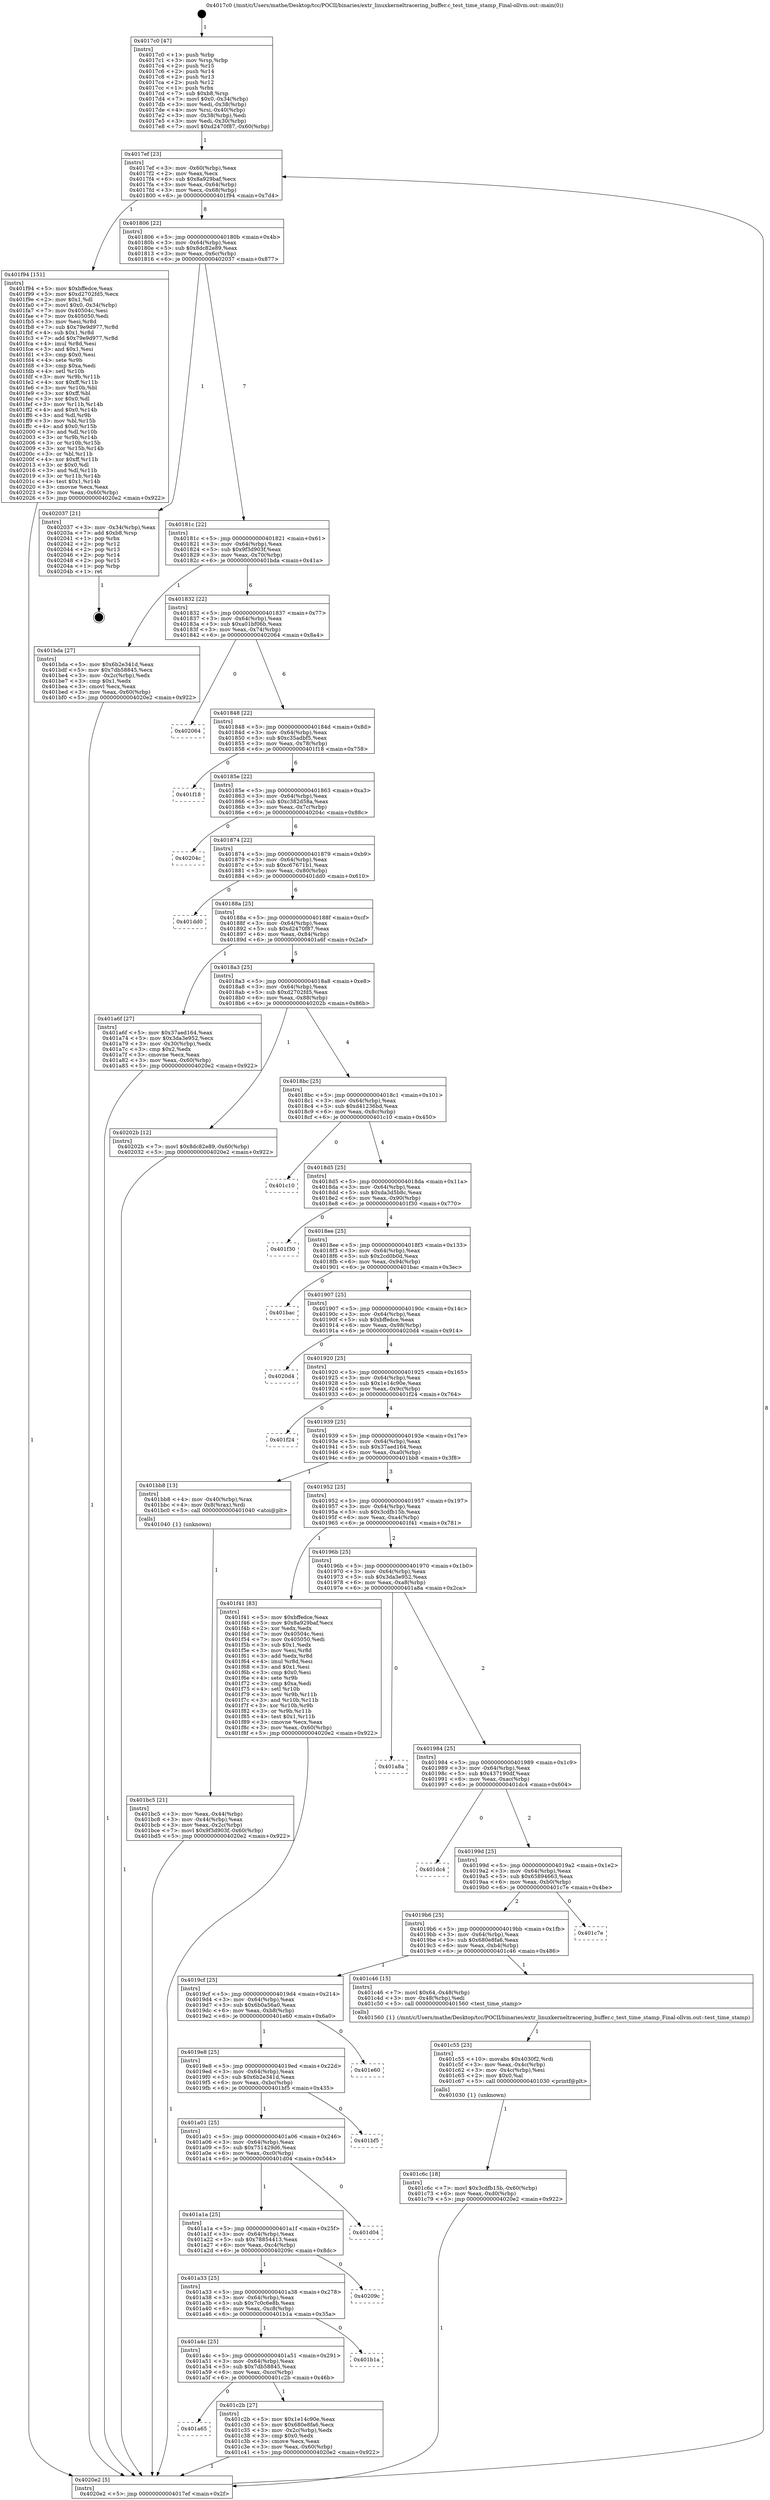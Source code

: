 digraph "0x4017c0" {
  label = "0x4017c0 (/mnt/c/Users/mathe/Desktop/tcc/POCII/binaries/extr_linuxkerneltracering_buffer.c_test_time_stamp_Final-ollvm.out::main(0))"
  labelloc = "t"
  node[shape=record]

  Entry [label="",width=0.3,height=0.3,shape=circle,fillcolor=black,style=filled]
  "0x4017ef" [label="{
     0x4017ef [23]\l
     | [instrs]\l
     &nbsp;&nbsp;0x4017ef \<+3\>: mov -0x60(%rbp),%eax\l
     &nbsp;&nbsp;0x4017f2 \<+2\>: mov %eax,%ecx\l
     &nbsp;&nbsp;0x4017f4 \<+6\>: sub $0x8a929baf,%ecx\l
     &nbsp;&nbsp;0x4017fa \<+3\>: mov %eax,-0x64(%rbp)\l
     &nbsp;&nbsp;0x4017fd \<+3\>: mov %ecx,-0x68(%rbp)\l
     &nbsp;&nbsp;0x401800 \<+6\>: je 0000000000401f94 \<main+0x7d4\>\l
  }"]
  "0x401f94" [label="{
     0x401f94 [151]\l
     | [instrs]\l
     &nbsp;&nbsp;0x401f94 \<+5\>: mov $0xbffedce,%eax\l
     &nbsp;&nbsp;0x401f99 \<+5\>: mov $0xd2702fd5,%ecx\l
     &nbsp;&nbsp;0x401f9e \<+2\>: mov $0x1,%dl\l
     &nbsp;&nbsp;0x401fa0 \<+7\>: movl $0x0,-0x34(%rbp)\l
     &nbsp;&nbsp;0x401fa7 \<+7\>: mov 0x40504c,%esi\l
     &nbsp;&nbsp;0x401fae \<+7\>: mov 0x405050,%edi\l
     &nbsp;&nbsp;0x401fb5 \<+3\>: mov %esi,%r8d\l
     &nbsp;&nbsp;0x401fb8 \<+7\>: sub $0x79e9d977,%r8d\l
     &nbsp;&nbsp;0x401fbf \<+4\>: sub $0x1,%r8d\l
     &nbsp;&nbsp;0x401fc3 \<+7\>: add $0x79e9d977,%r8d\l
     &nbsp;&nbsp;0x401fca \<+4\>: imul %r8d,%esi\l
     &nbsp;&nbsp;0x401fce \<+3\>: and $0x1,%esi\l
     &nbsp;&nbsp;0x401fd1 \<+3\>: cmp $0x0,%esi\l
     &nbsp;&nbsp;0x401fd4 \<+4\>: sete %r9b\l
     &nbsp;&nbsp;0x401fd8 \<+3\>: cmp $0xa,%edi\l
     &nbsp;&nbsp;0x401fdb \<+4\>: setl %r10b\l
     &nbsp;&nbsp;0x401fdf \<+3\>: mov %r9b,%r11b\l
     &nbsp;&nbsp;0x401fe2 \<+4\>: xor $0xff,%r11b\l
     &nbsp;&nbsp;0x401fe6 \<+3\>: mov %r10b,%bl\l
     &nbsp;&nbsp;0x401fe9 \<+3\>: xor $0xff,%bl\l
     &nbsp;&nbsp;0x401fec \<+3\>: xor $0x0,%dl\l
     &nbsp;&nbsp;0x401fef \<+3\>: mov %r11b,%r14b\l
     &nbsp;&nbsp;0x401ff2 \<+4\>: and $0x0,%r14b\l
     &nbsp;&nbsp;0x401ff6 \<+3\>: and %dl,%r9b\l
     &nbsp;&nbsp;0x401ff9 \<+3\>: mov %bl,%r15b\l
     &nbsp;&nbsp;0x401ffc \<+4\>: and $0x0,%r15b\l
     &nbsp;&nbsp;0x402000 \<+3\>: and %dl,%r10b\l
     &nbsp;&nbsp;0x402003 \<+3\>: or %r9b,%r14b\l
     &nbsp;&nbsp;0x402006 \<+3\>: or %r10b,%r15b\l
     &nbsp;&nbsp;0x402009 \<+3\>: xor %r15b,%r14b\l
     &nbsp;&nbsp;0x40200c \<+3\>: or %bl,%r11b\l
     &nbsp;&nbsp;0x40200f \<+4\>: xor $0xff,%r11b\l
     &nbsp;&nbsp;0x402013 \<+3\>: or $0x0,%dl\l
     &nbsp;&nbsp;0x402016 \<+3\>: and %dl,%r11b\l
     &nbsp;&nbsp;0x402019 \<+3\>: or %r11b,%r14b\l
     &nbsp;&nbsp;0x40201c \<+4\>: test $0x1,%r14b\l
     &nbsp;&nbsp;0x402020 \<+3\>: cmovne %ecx,%eax\l
     &nbsp;&nbsp;0x402023 \<+3\>: mov %eax,-0x60(%rbp)\l
     &nbsp;&nbsp;0x402026 \<+5\>: jmp 00000000004020e2 \<main+0x922\>\l
  }"]
  "0x401806" [label="{
     0x401806 [22]\l
     | [instrs]\l
     &nbsp;&nbsp;0x401806 \<+5\>: jmp 000000000040180b \<main+0x4b\>\l
     &nbsp;&nbsp;0x40180b \<+3\>: mov -0x64(%rbp),%eax\l
     &nbsp;&nbsp;0x40180e \<+5\>: sub $0x8dc82e89,%eax\l
     &nbsp;&nbsp;0x401813 \<+3\>: mov %eax,-0x6c(%rbp)\l
     &nbsp;&nbsp;0x401816 \<+6\>: je 0000000000402037 \<main+0x877\>\l
  }"]
  Exit [label="",width=0.3,height=0.3,shape=circle,fillcolor=black,style=filled,peripheries=2]
  "0x402037" [label="{
     0x402037 [21]\l
     | [instrs]\l
     &nbsp;&nbsp;0x402037 \<+3\>: mov -0x34(%rbp),%eax\l
     &nbsp;&nbsp;0x40203a \<+7\>: add $0xb8,%rsp\l
     &nbsp;&nbsp;0x402041 \<+1\>: pop %rbx\l
     &nbsp;&nbsp;0x402042 \<+2\>: pop %r12\l
     &nbsp;&nbsp;0x402044 \<+2\>: pop %r13\l
     &nbsp;&nbsp;0x402046 \<+2\>: pop %r14\l
     &nbsp;&nbsp;0x402048 \<+2\>: pop %r15\l
     &nbsp;&nbsp;0x40204a \<+1\>: pop %rbp\l
     &nbsp;&nbsp;0x40204b \<+1\>: ret\l
  }"]
  "0x40181c" [label="{
     0x40181c [22]\l
     | [instrs]\l
     &nbsp;&nbsp;0x40181c \<+5\>: jmp 0000000000401821 \<main+0x61\>\l
     &nbsp;&nbsp;0x401821 \<+3\>: mov -0x64(%rbp),%eax\l
     &nbsp;&nbsp;0x401824 \<+5\>: sub $0x9f3d903f,%eax\l
     &nbsp;&nbsp;0x401829 \<+3\>: mov %eax,-0x70(%rbp)\l
     &nbsp;&nbsp;0x40182c \<+6\>: je 0000000000401bda \<main+0x41a\>\l
  }"]
  "0x401c6c" [label="{
     0x401c6c [18]\l
     | [instrs]\l
     &nbsp;&nbsp;0x401c6c \<+7\>: movl $0x3cdfb15b,-0x60(%rbp)\l
     &nbsp;&nbsp;0x401c73 \<+6\>: mov %eax,-0xd0(%rbp)\l
     &nbsp;&nbsp;0x401c79 \<+5\>: jmp 00000000004020e2 \<main+0x922\>\l
  }"]
  "0x401bda" [label="{
     0x401bda [27]\l
     | [instrs]\l
     &nbsp;&nbsp;0x401bda \<+5\>: mov $0x6b2e341d,%eax\l
     &nbsp;&nbsp;0x401bdf \<+5\>: mov $0x7db58845,%ecx\l
     &nbsp;&nbsp;0x401be4 \<+3\>: mov -0x2c(%rbp),%edx\l
     &nbsp;&nbsp;0x401be7 \<+3\>: cmp $0x1,%edx\l
     &nbsp;&nbsp;0x401bea \<+3\>: cmovl %ecx,%eax\l
     &nbsp;&nbsp;0x401bed \<+3\>: mov %eax,-0x60(%rbp)\l
     &nbsp;&nbsp;0x401bf0 \<+5\>: jmp 00000000004020e2 \<main+0x922\>\l
  }"]
  "0x401832" [label="{
     0x401832 [22]\l
     | [instrs]\l
     &nbsp;&nbsp;0x401832 \<+5\>: jmp 0000000000401837 \<main+0x77\>\l
     &nbsp;&nbsp;0x401837 \<+3\>: mov -0x64(%rbp),%eax\l
     &nbsp;&nbsp;0x40183a \<+5\>: sub $0xa01bf06b,%eax\l
     &nbsp;&nbsp;0x40183f \<+3\>: mov %eax,-0x74(%rbp)\l
     &nbsp;&nbsp;0x401842 \<+6\>: je 0000000000402064 \<main+0x8a4\>\l
  }"]
  "0x401c55" [label="{
     0x401c55 [23]\l
     | [instrs]\l
     &nbsp;&nbsp;0x401c55 \<+10\>: movabs $0x4030f2,%rdi\l
     &nbsp;&nbsp;0x401c5f \<+3\>: mov %eax,-0x4c(%rbp)\l
     &nbsp;&nbsp;0x401c62 \<+3\>: mov -0x4c(%rbp),%esi\l
     &nbsp;&nbsp;0x401c65 \<+2\>: mov $0x0,%al\l
     &nbsp;&nbsp;0x401c67 \<+5\>: call 0000000000401030 \<printf@plt\>\l
     | [calls]\l
     &nbsp;&nbsp;0x401030 \{1\} (unknown)\l
  }"]
  "0x402064" [label="{
     0x402064\l
  }", style=dashed]
  "0x401848" [label="{
     0x401848 [22]\l
     | [instrs]\l
     &nbsp;&nbsp;0x401848 \<+5\>: jmp 000000000040184d \<main+0x8d\>\l
     &nbsp;&nbsp;0x40184d \<+3\>: mov -0x64(%rbp),%eax\l
     &nbsp;&nbsp;0x401850 \<+5\>: sub $0xc35adbf5,%eax\l
     &nbsp;&nbsp;0x401855 \<+3\>: mov %eax,-0x78(%rbp)\l
     &nbsp;&nbsp;0x401858 \<+6\>: je 0000000000401f18 \<main+0x758\>\l
  }"]
  "0x401a65" [label="{
     0x401a65\l
  }", style=dashed]
  "0x401f18" [label="{
     0x401f18\l
  }", style=dashed]
  "0x40185e" [label="{
     0x40185e [22]\l
     | [instrs]\l
     &nbsp;&nbsp;0x40185e \<+5\>: jmp 0000000000401863 \<main+0xa3\>\l
     &nbsp;&nbsp;0x401863 \<+3\>: mov -0x64(%rbp),%eax\l
     &nbsp;&nbsp;0x401866 \<+5\>: sub $0xc382d58a,%eax\l
     &nbsp;&nbsp;0x40186b \<+3\>: mov %eax,-0x7c(%rbp)\l
     &nbsp;&nbsp;0x40186e \<+6\>: je 000000000040204c \<main+0x88c\>\l
  }"]
  "0x401c2b" [label="{
     0x401c2b [27]\l
     | [instrs]\l
     &nbsp;&nbsp;0x401c2b \<+5\>: mov $0x1e14c90e,%eax\l
     &nbsp;&nbsp;0x401c30 \<+5\>: mov $0x680e8fa6,%ecx\l
     &nbsp;&nbsp;0x401c35 \<+3\>: mov -0x2c(%rbp),%edx\l
     &nbsp;&nbsp;0x401c38 \<+3\>: cmp $0x0,%edx\l
     &nbsp;&nbsp;0x401c3b \<+3\>: cmove %ecx,%eax\l
     &nbsp;&nbsp;0x401c3e \<+3\>: mov %eax,-0x60(%rbp)\l
     &nbsp;&nbsp;0x401c41 \<+5\>: jmp 00000000004020e2 \<main+0x922\>\l
  }"]
  "0x40204c" [label="{
     0x40204c\l
  }", style=dashed]
  "0x401874" [label="{
     0x401874 [22]\l
     | [instrs]\l
     &nbsp;&nbsp;0x401874 \<+5\>: jmp 0000000000401879 \<main+0xb9\>\l
     &nbsp;&nbsp;0x401879 \<+3\>: mov -0x64(%rbp),%eax\l
     &nbsp;&nbsp;0x40187c \<+5\>: sub $0xc67671b1,%eax\l
     &nbsp;&nbsp;0x401881 \<+3\>: mov %eax,-0x80(%rbp)\l
     &nbsp;&nbsp;0x401884 \<+6\>: je 0000000000401dd0 \<main+0x610\>\l
  }"]
  "0x401a4c" [label="{
     0x401a4c [25]\l
     | [instrs]\l
     &nbsp;&nbsp;0x401a4c \<+5\>: jmp 0000000000401a51 \<main+0x291\>\l
     &nbsp;&nbsp;0x401a51 \<+3\>: mov -0x64(%rbp),%eax\l
     &nbsp;&nbsp;0x401a54 \<+5\>: sub $0x7db58845,%eax\l
     &nbsp;&nbsp;0x401a59 \<+6\>: mov %eax,-0xcc(%rbp)\l
     &nbsp;&nbsp;0x401a5f \<+6\>: je 0000000000401c2b \<main+0x46b\>\l
  }"]
  "0x401dd0" [label="{
     0x401dd0\l
  }", style=dashed]
  "0x40188a" [label="{
     0x40188a [25]\l
     | [instrs]\l
     &nbsp;&nbsp;0x40188a \<+5\>: jmp 000000000040188f \<main+0xcf\>\l
     &nbsp;&nbsp;0x40188f \<+3\>: mov -0x64(%rbp),%eax\l
     &nbsp;&nbsp;0x401892 \<+5\>: sub $0xd2470f87,%eax\l
     &nbsp;&nbsp;0x401897 \<+6\>: mov %eax,-0x84(%rbp)\l
     &nbsp;&nbsp;0x40189d \<+6\>: je 0000000000401a6f \<main+0x2af\>\l
  }"]
  "0x401b1a" [label="{
     0x401b1a\l
  }", style=dashed]
  "0x401a6f" [label="{
     0x401a6f [27]\l
     | [instrs]\l
     &nbsp;&nbsp;0x401a6f \<+5\>: mov $0x37aed164,%eax\l
     &nbsp;&nbsp;0x401a74 \<+5\>: mov $0x3da3e952,%ecx\l
     &nbsp;&nbsp;0x401a79 \<+3\>: mov -0x30(%rbp),%edx\l
     &nbsp;&nbsp;0x401a7c \<+3\>: cmp $0x2,%edx\l
     &nbsp;&nbsp;0x401a7f \<+3\>: cmovne %ecx,%eax\l
     &nbsp;&nbsp;0x401a82 \<+3\>: mov %eax,-0x60(%rbp)\l
     &nbsp;&nbsp;0x401a85 \<+5\>: jmp 00000000004020e2 \<main+0x922\>\l
  }"]
  "0x4018a3" [label="{
     0x4018a3 [25]\l
     | [instrs]\l
     &nbsp;&nbsp;0x4018a3 \<+5\>: jmp 00000000004018a8 \<main+0xe8\>\l
     &nbsp;&nbsp;0x4018a8 \<+3\>: mov -0x64(%rbp),%eax\l
     &nbsp;&nbsp;0x4018ab \<+5\>: sub $0xd2702fd5,%eax\l
     &nbsp;&nbsp;0x4018b0 \<+6\>: mov %eax,-0x88(%rbp)\l
     &nbsp;&nbsp;0x4018b6 \<+6\>: je 000000000040202b \<main+0x86b\>\l
  }"]
  "0x4020e2" [label="{
     0x4020e2 [5]\l
     | [instrs]\l
     &nbsp;&nbsp;0x4020e2 \<+5\>: jmp 00000000004017ef \<main+0x2f\>\l
  }"]
  "0x4017c0" [label="{
     0x4017c0 [47]\l
     | [instrs]\l
     &nbsp;&nbsp;0x4017c0 \<+1\>: push %rbp\l
     &nbsp;&nbsp;0x4017c1 \<+3\>: mov %rsp,%rbp\l
     &nbsp;&nbsp;0x4017c4 \<+2\>: push %r15\l
     &nbsp;&nbsp;0x4017c6 \<+2\>: push %r14\l
     &nbsp;&nbsp;0x4017c8 \<+2\>: push %r13\l
     &nbsp;&nbsp;0x4017ca \<+2\>: push %r12\l
     &nbsp;&nbsp;0x4017cc \<+1\>: push %rbx\l
     &nbsp;&nbsp;0x4017cd \<+7\>: sub $0xb8,%rsp\l
     &nbsp;&nbsp;0x4017d4 \<+7\>: movl $0x0,-0x34(%rbp)\l
     &nbsp;&nbsp;0x4017db \<+3\>: mov %edi,-0x38(%rbp)\l
     &nbsp;&nbsp;0x4017de \<+4\>: mov %rsi,-0x40(%rbp)\l
     &nbsp;&nbsp;0x4017e2 \<+3\>: mov -0x38(%rbp),%edi\l
     &nbsp;&nbsp;0x4017e5 \<+3\>: mov %edi,-0x30(%rbp)\l
     &nbsp;&nbsp;0x4017e8 \<+7\>: movl $0xd2470f87,-0x60(%rbp)\l
  }"]
  "0x401a33" [label="{
     0x401a33 [25]\l
     | [instrs]\l
     &nbsp;&nbsp;0x401a33 \<+5\>: jmp 0000000000401a38 \<main+0x278\>\l
     &nbsp;&nbsp;0x401a38 \<+3\>: mov -0x64(%rbp),%eax\l
     &nbsp;&nbsp;0x401a3b \<+5\>: sub $0x7c0c6e8b,%eax\l
     &nbsp;&nbsp;0x401a40 \<+6\>: mov %eax,-0xc8(%rbp)\l
     &nbsp;&nbsp;0x401a46 \<+6\>: je 0000000000401b1a \<main+0x35a\>\l
  }"]
  "0x40202b" [label="{
     0x40202b [12]\l
     | [instrs]\l
     &nbsp;&nbsp;0x40202b \<+7\>: movl $0x8dc82e89,-0x60(%rbp)\l
     &nbsp;&nbsp;0x402032 \<+5\>: jmp 00000000004020e2 \<main+0x922\>\l
  }"]
  "0x4018bc" [label="{
     0x4018bc [25]\l
     | [instrs]\l
     &nbsp;&nbsp;0x4018bc \<+5\>: jmp 00000000004018c1 \<main+0x101\>\l
     &nbsp;&nbsp;0x4018c1 \<+3\>: mov -0x64(%rbp),%eax\l
     &nbsp;&nbsp;0x4018c4 \<+5\>: sub $0xd41236bd,%eax\l
     &nbsp;&nbsp;0x4018c9 \<+6\>: mov %eax,-0x8c(%rbp)\l
     &nbsp;&nbsp;0x4018cf \<+6\>: je 0000000000401c10 \<main+0x450\>\l
  }"]
  "0x40209c" [label="{
     0x40209c\l
  }", style=dashed]
  "0x401c10" [label="{
     0x401c10\l
  }", style=dashed]
  "0x4018d5" [label="{
     0x4018d5 [25]\l
     | [instrs]\l
     &nbsp;&nbsp;0x4018d5 \<+5\>: jmp 00000000004018da \<main+0x11a\>\l
     &nbsp;&nbsp;0x4018da \<+3\>: mov -0x64(%rbp),%eax\l
     &nbsp;&nbsp;0x4018dd \<+5\>: sub $0xda3d5b8c,%eax\l
     &nbsp;&nbsp;0x4018e2 \<+6\>: mov %eax,-0x90(%rbp)\l
     &nbsp;&nbsp;0x4018e8 \<+6\>: je 0000000000401f30 \<main+0x770\>\l
  }"]
  "0x401a1a" [label="{
     0x401a1a [25]\l
     | [instrs]\l
     &nbsp;&nbsp;0x401a1a \<+5\>: jmp 0000000000401a1f \<main+0x25f\>\l
     &nbsp;&nbsp;0x401a1f \<+3\>: mov -0x64(%rbp),%eax\l
     &nbsp;&nbsp;0x401a22 \<+5\>: sub $0x78854413,%eax\l
     &nbsp;&nbsp;0x401a27 \<+6\>: mov %eax,-0xc4(%rbp)\l
     &nbsp;&nbsp;0x401a2d \<+6\>: je 000000000040209c \<main+0x8dc\>\l
  }"]
  "0x401f30" [label="{
     0x401f30\l
  }", style=dashed]
  "0x4018ee" [label="{
     0x4018ee [25]\l
     | [instrs]\l
     &nbsp;&nbsp;0x4018ee \<+5\>: jmp 00000000004018f3 \<main+0x133\>\l
     &nbsp;&nbsp;0x4018f3 \<+3\>: mov -0x64(%rbp),%eax\l
     &nbsp;&nbsp;0x4018f6 \<+5\>: sub $0x2cd0b0d,%eax\l
     &nbsp;&nbsp;0x4018fb \<+6\>: mov %eax,-0x94(%rbp)\l
     &nbsp;&nbsp;0x401901 \<+6\>: je 0000000000401bac \<main+0x3ec\>\l
  }"]
  "0x401d04" [label="{
     0x401d04\l
  }", style=dashed]
  "0x401bac" [label="{
     0x401bac\l
  }", style=dashed]
  "0x401907" [label="{
     0x401907 [25]\l
     | [instrs]\l
     &nbsp;&nbsp;0x401907 \<+5\>: jmp 000000000040190c \<main+0x14c\>\l
     &nbsp;&nbsp;0x40190c \<+3\>: mov -0x64(%rbp),%eax\l
     &nbsp;&nbsp;0x40190f \<+5\>: sub $0xbffedce,%eax\l
     &nbsp;&nbsp;0x401914 \<+6\>: mov %eax,-0x98(%rbp)\l
     &nbsp;&nbsp;0x40191a \<+6\>: je 00000000004020d4 \<main+0x914\>\l
  }"]
  "0x401a01" [label="{
     0x401a01 [25]\l
     | [instrs]\l
     &nbsp;&nbsp;0x401a01 \<+5\>: jmp 0000000000401a06 \<main+0x246\>\l
     &nbsp;&nbsp;0x401a06 \<+3\>: mov -0x64(%rbp),%eax\l
     &nbsp;&nbsp;0x401a09 \<+5\>: sub $0x751429d6,%eax\l
     &nbsp;&nbsp;0x401a0e \<+6\>: mov %eax,-0xc0(%rbp)\l
     &nbsp;&nbsp;0x401a14 \<+6\>: je 0000000000401d04 \<main+0x544\>\l
  }"]
  "0x4020d4" [label="{
     0x4020d4\l
  }", style=dashed]
  "0x401920" [label="{
     0x401920 [25]\l
     | [instrs]\l
     &nbsp;&nbsp;0x401920 \<+5\>: jmp 0000000000401925 \<main+0x165\>\l
     &nbsp;&nbsp;0x401925 \<+3\>: mov -0x64(%rbp),%eax\l
     &nbsp;&nbsp;0x401928 \<+5\>: sub $0x1e14c90e,%eax\l
     &nbsp;&nbsp;0x40192d \<+6\>: mov %eax,-0x9c(%rbp)\l
     &nbsp;&nbsp;0x401933 \<+6\>: je 0000000000401f24 \<main+0x764\>\l
  }"]
  "0x401bf5" [label="{
     0x401bf5\l
  }", style=dashed]
  "0x401f24" [label="{
     0x401f24\l
  }", style=dashed]
  "0x401939" [label="{
     0x401939 [25]\l
     | [instrs]\l
     &nbsp;&nbsp;0x401939 \<+5\>: jmp 000000000040193e \<main+0x17e\>\l
     &nbsp;&nbsp;0x40193e \<+3\>: mov -0x64(%rbp),%eax\l
     &nbsp;&nbsp;0x401941 \<+5\>: sub $0x37aed164,%eax\l
     &nbsp;&nbsp;0x401946 \<+6\>: mov %eax,-0xa0(%rbp)\l
     &nbsp;&nbsp;0x40194c \<+6\>: je 0000000000401bb8 \<main+0x3f8\>\l
  }"]
  "0x4019e8" [label="{
     0x4019e8 [25]\l
     | [instrs]\l
     &nbsp;&nbsp;0x4019e8 \<+5\>: jmp 00000000004019ed \<main+0x22d\>\l
     &nbsp;&nbsp;0x4019ed \<+3\>: mov -0x64(%rbp),%eax\l
     &nbsp;&nbsp;0x4019f0 \<+5\>: sub $0x6b2e341d,%eax\l
     &nbsp;&nbsp;0x4019f5 \<+6\>: mov %eax,-0xbc(%rbp)\l
     &nbsp;&nbsp;0x4019fb \<+6\>: je 0000000000401bf5 \<main+0x435\>\l
  }"]
  "0x401bb8" [label="{
     0x401bb8 [13]\l
     | [instrs]\l
     &nbsp;&nbsp;0x401bb8 \<+4\>: mov -0x40(%rbp),%rax\l
     &nbsp;&nbsp;0x401bbc \<+4\>: mov 0x8(%rax),%rdi\l
     &nbsp;&nbsp;0x401bc0 \<+5\>: call 0000000000401040 \<atoi@plt\>\l
     | [calls]\l
     &nbsp;&nbsp;0x401040 \{1\} (unknown)\l
  }"]
  "0x401952" [label="{
     0x401952 [25]\l
     | [instrs]\l
     &nbsp;&nbsp;0x401952 \<+5\>: jmp 0000000000401957 \<main+0x197\>\l
     &nbsp;&nbsp;0x401957 \<+3\>: mov -0x64(%rbp),%eax\l
     &nbsp;&nbsp;0x40195a \<+5\>: sub $0x3cdfb15b,%eax\l
     &nbsp;&nbsp;0x40195f \<+6\>: mov %eax,-0xa4(%rbp)\l
     &nbsp;&nbsp;0x401965 \<+6\>: je 0000000000401f41 \<main+0x781\>\l
  }"]
  "0x401bc5" [label="{
     0x401bc5 [21]\l
     | [instrs]\l
     &nbsp;&nbsp;0x401bc5 \<+3\>: mov %eax,-0x44(%rbp)\l
     &nbsp;&nbsp;0x401bc8 \<+3\>: mov -0x44(%rbp),%eax\l
     &nbsp;&nbsp;0x401bcb \<+3\>: mov %eax,-0x2c(%rbp)\l
     &nbsp;&nbsp;0x401bce \<+7\>: movl $0x9f3d903f,-0x60(%rbp)\l
     &nbsp;&nbsp;0x401bd5 \<+5\>: jmp 00000000004020e2 \<main+0x922\>\l
  }"]
  "0x401e60" [label="{
     0x401e60\l
  }", style=dashed]
  "0x401f41" [label="{
     0x401f41 [83]\l
     | [instrs]\l
     &nbsp;&nbsp;0x401f41 \<+5\>: mov $0xbffedce,%eax\l
     &nbsp;&nbsp;0x401f46 \<+5\>: mov $0x8a929baf,%ecx\l
     &nbsp;&nbsp;0x401f4b \<+2\>: xor %edx,%edx\l
     &nbsp;&nbsp;0x401f4d \<+7\>: mov 0x40504c,%esi\l
     &nbsp;&nbsp;0x401f54 \<+7\>: mov 0x405050,%edi\l
     &nbsp;&nbsp;0x401f5b \<+3\>: sub $0x1,%edx\l
     &nbsp;&nbsp;0x401f5e \<+3\>: mov %esi,%r8d\l
     &nbsp;&nbsp;0x401f61 \<+3\>: add %edx,%r8d\l
     &nbsp;&nbsp;0x401f64 \<+4\>: imul %r8d,%esi\l
     &nbsp;&nbsp;0x401f68 \<+3\>: and $0x1,%esi\l
     &nbsp;&nbsp;0x401f6b \<+3\>: cmp $0x0,%esi\l
     &nbsp;&nbsp;0x401f6e \<+4\>: sete %r9b\l
     &nbsp;&nbsp;0x401f72 \<+3\>: cmp $0xa,%edi\l
     &nbsp;&nbsp;0x401f75 \<+4\>: setl %r10b\l
     &nbsp;&nbsp;0x401f79 \<+3\>: mov %r9b,%r11b\l
     &nbsp;&nbsp;0x401f7c \<+3\>: and %r10b,%r11b\l
     &nbsp;&nbsp;0x401f7f \<+3\>: xor %r10b,%r9b\l
     &nbsp;&nbsp;0x401f82 \<+3\>: or %r9b,%r11b\l
     &nbsp;&nbsp;0x401f85 \<+4\>: test $0x1,%r11b\l
     &nbsp;&nbsp;0x401f89 \<+3\>: cmovne %ecx,%eax\l
     &nbsp;&nbsp;0x401f8c \<+3\>: mov %eax,-0x60(%rbp)\l
     &nbsp;&nbsp;0x401f8f \<+5\>: jmp 00000000004020e2 \<main+0x922\>\l
  }"]
  "0x40196b" [label="{
     0x40196b [25]\l
     | [instrs]\l
     &nbsp;&nbsp;0x40196b \<+5\>: jmp 0000000000401970 \<main+0x1b0\>\l
     &nbsp;&nbsp;0x401970 \<+3\>: mov -0x64(%rbp),%eax\l
     &nbsp;&nbsp;0x401973 \<+5\>: sub $0x3da3e952,%eax\l
     &nbsp;&nbsp;0x401978 \<+6\>: mov %eax,-0xa8(%rbp)\l
     &nbsp;&nbsp;0x40197e \<+6\>: je 0000000000401a8a \<main+0x2ca\>\l
  }"]
  "0x4019cf" [label="{
     0x4019cf [25]\l
     | [instrs]\l
     &nbsp;&nbsp;0x4019cf \<+5\>: jmp 00000000004019d4 \<main+0x214\>\l
     &nbsp;&nbsp;0x4019d4 \<+3\>: mov -0x64(%rbp),%eax\l
     &nbsp;&nbsp;0x4019d7 \<+5\>: sub $0x6b0a56a0,%eax\l
     &nbsp;&nbsp;0x4019dc \<+6\>: mov %eax,-0xb8(%rbp)\l
     &nbsp;&nbsp;0x4019e2 \<+6\>: je 0000000000401e60 \<main+0x6a0\>\l
  }"]
  "0x401a8a" [label="{
     0x401a8a\l
  }", style=dashed]
  "0x401984" [label="{
     0x401984 [25]\l
     | [instrs]\l
     &nbsp;&nbsp;0x401984 \<+5\>: jmp 0000000000401989 \<main+0x1c9\>\l
     &nbsp;&nbsp;0x401989 \<+3\>: mov -0x64(%rbp),%eax\l
     &nbsp;&nbsp;0x40198c \<+5\>: sub $0x437190df,%eax\l
     &nbsp;&nbsp;0x401991 \<+6\>: mov %eax,-0xac(%rbp)\l
     &nbsp;&nbsp;0x401997 \<+6\>: je 0000000000401dc4 \<main+0x604\>\l
  }"]
  "0x401c46" [label="{
     0x401c46 [15]\l
     | [instrs]\l
     &nbsp;&nbsp;0x401c46 \<+7\>: movl $0x64,-0x48(%rbp)\l
     &nbsp;&nbsp;0x401c4d \<+3\>: mov -0x48(%rbp),%edi\l
     &nbsp;&nbsp;0x401c50 \<+5\>: call 0000000000401560 \<test_time_stamp\>\l
     | [calls]\l
     &nbsp;&nbsp;0x401560 \{1\} (/mnt/c/Users/mathe/Desktop/tcc/POCII/binaries/extr_linuxkerneltracering_buffer.c_test_time_stamp_Final-ollvm.out::test_time_stamp)\l
  }"]
  "0x401dc4" [label="{
     0x401dc4\l
  }", style=dashed]
  "0x40199d" [label="{
     0x40199d [25]\l
     | [instrs]\l
     &nbsp;&nbsp;0x40199d \<+5\>: jmp 00000000004019a2 \<main+0x1e2\>\l
     &nbsp;&nbsp;0x4019a2 \<+3\>: mov -0x64(%rbp),%eax\l
     &nbsp;&nbsp;0x4019a5 \<+5\>: sub $0x65894663,%eax\l
     &nbsp;&nbsp;0x4019aa \<+6\>: mov %eax,-0xb0(%rbp)\l
     &nbsp;&nbsp;0x4019b0 \<+6\>: je 0000000000401c7e \<main+0x4be\>\l
  }"]
  "0x4019b6" [label="{
     0x4019b6 [25]\l
     | [instrs]\l
     &nbsp;&nbsp;0x4019b6 \<+5\>: jmp 00000000004019bb \<main+0x1fb\>\l
     &nbsp;&nbsp;0x4019bb \<+3\>: mov -0x64(%rbp),%eax\l
     &nbsp;&nbsp;0x4019be \<+5\>: sub $0x680e8fa6,%eax\l
     &nbsp;&nbsp;0x4019c3 \<+6\>: mov %eax,-0xb4(%rbp)\l
     &nbsp;&nbsp;0x4019c9 \<+6\>: je 0000000000401c46 \<main+0x486\>\l
  }"]
  "0x401c7e" [label="{
     0x401c7e\l
  }", style=dashed]
  Entry -> "0x4017c0" [label=" 1"]
  "0x4017ef" -> "0x401f94" [label=" 1"]
  "0x4017ef" -> "0x401806" [label=" 8"]
  "0x402037" -> Exit [label=" 1"]
  "0x401806" -> "0x402037" [label=" 1"]
  "0x401806" -> "0x40181c" [label=" 7"]
  "0x40202b" -> "0x4020e2" [label=" 1"]
  "0x40181c" -> "0x401bda" [label=" 1"]
  "0x40181c" -> "0x401832" [label=" 6"]
  "0x401f94" -> "0x4020e2" [label=" 1"]
  "0x401832" -> "0x402064" [label=" 0"]
  "0x401832" -> "0x401848" [label=" 6"]
  "0x401f41" -> "0x4020e2" [label=" 1"]
  "0x401848" -> "0x401f18" [label=" 0"]
  "0x401848" -> "0x40185e" [label=" 6"]
  "0x401c6c" -> "0x4020e2" [label=" 1"]
  "0x40185e" -> "0x40204c" [label=" 0"]
  "0x40185e" -> "0x401874" [label=" 6"]
  "0x401c55" -> "0x401c6c" [label=" 1"]
  "0x401874" -> "0x401dd0" [label=" 0"]
  "0x401874" -> "0x40188a" [label=" 6"]
  "0x401c2b" -> "0x4020e2" [label=" 1"]
  "0x40188a" -> "0x401a6f" [label=" 1"]
  "0x40188a" -> "0x4018a3" [label=" 5"]
  "0x401a6f" -> "0x4020e2" [label=" 1"]
  "0x4017c0" -> "0x4017ef" [label=" 1"]
  "0x4020e2" -> "0x4017ef" [label=" 8"]
  "0x401a4c" -> "0x401a65" [label=" 0"]
  "0x4018a3" -> "0x40202b" [label=" 1"]
  "0x4018a3" -> "0x4018bc" [label=" 4"]
  "0x401c46" -> "0x401c55" [label=" 1"]
  "0x4018bc" -> "0x401c10" [label=" 0"]
  "0x4018bc" -> "0x4018d5" [label=" 4"]
  "0x401a33" -> "0x401a4c" [label=" 1"]
  "0x4018d5" -> "0x401f30" [label=" 0"]
  "0x4018d5" -> "0x4018ee" [label=" 4"]
  "0x401a4c" -> "0x401c2b" [label=" 1"]
  "0x4018ee" -> "0x401bac" [label=" 0"]
  "0x4018ee" -> "0x401907" [label=" 4"]
  "0x401a1a" -> "0x401a33" [label=" 1"]
  "0x401907" -> "0x4020d4" [label=" 0"]
  "0x401907" -> "0x401920" [label=" 4"]
  "0x401a33" -> "0x401b1a" [label=" 0"]
  "0x401920" -> "0x401f24" [label=" 0"]
  "0x401920" -> "0x401939" [label=" 4"]
  "0x401a01" -> "0x401a1a" [label=" 1"]
  "0x401939" -> "0x401bb8" [label=" 1"]
  "0x401939" -> "0x401952" [label=" 3"]
  "0x401bb8" -> "0x401bc5" [label=" 1"]
  "0x401bc5" -> "0x4020e2" [label=" 1"]
  "0x401bda" -> "0x4020e2" [label=" 1"]
  "0x401a1a" -> "0x40209c" [label=" 0"]
  "0x401952" -> "0x401f41" [label=" 1"]
  "0x401952" -> "0x40196b" [label=" 2"]
  "0x4019e8" -> "0x401a01" [label=" 1"]
  "0x40196b" -> "0x401a8a" [label=" 0"]
  "0x40196b" -> "0x401984" [label=" 2"]
  "0x401a01" -> "0x401d04" [label=" 0"]
  "0x401984" -> "0x401dc4" [label=" 0"]
  "0x401984" -> "0x40199d" [label=" 2"]
  "0x4019cf" -> "0x4019e8" [label=" 1"]
  "0x40199d" -> "0x401c7e" [label=" 0"]
  "0x40199d" -> "0x4019b6" [label=" 2"]
  "0x4019cf" -> "0x401e60" [label=" 0"]
  "0x4019b6" -> "0x401c46" [label=" 1"]
  "0x4019b6" -> "0x4019cf" [label=" 1"]
  "0x4019e8" -> "0x401bf5" [label=" 0"]
}
